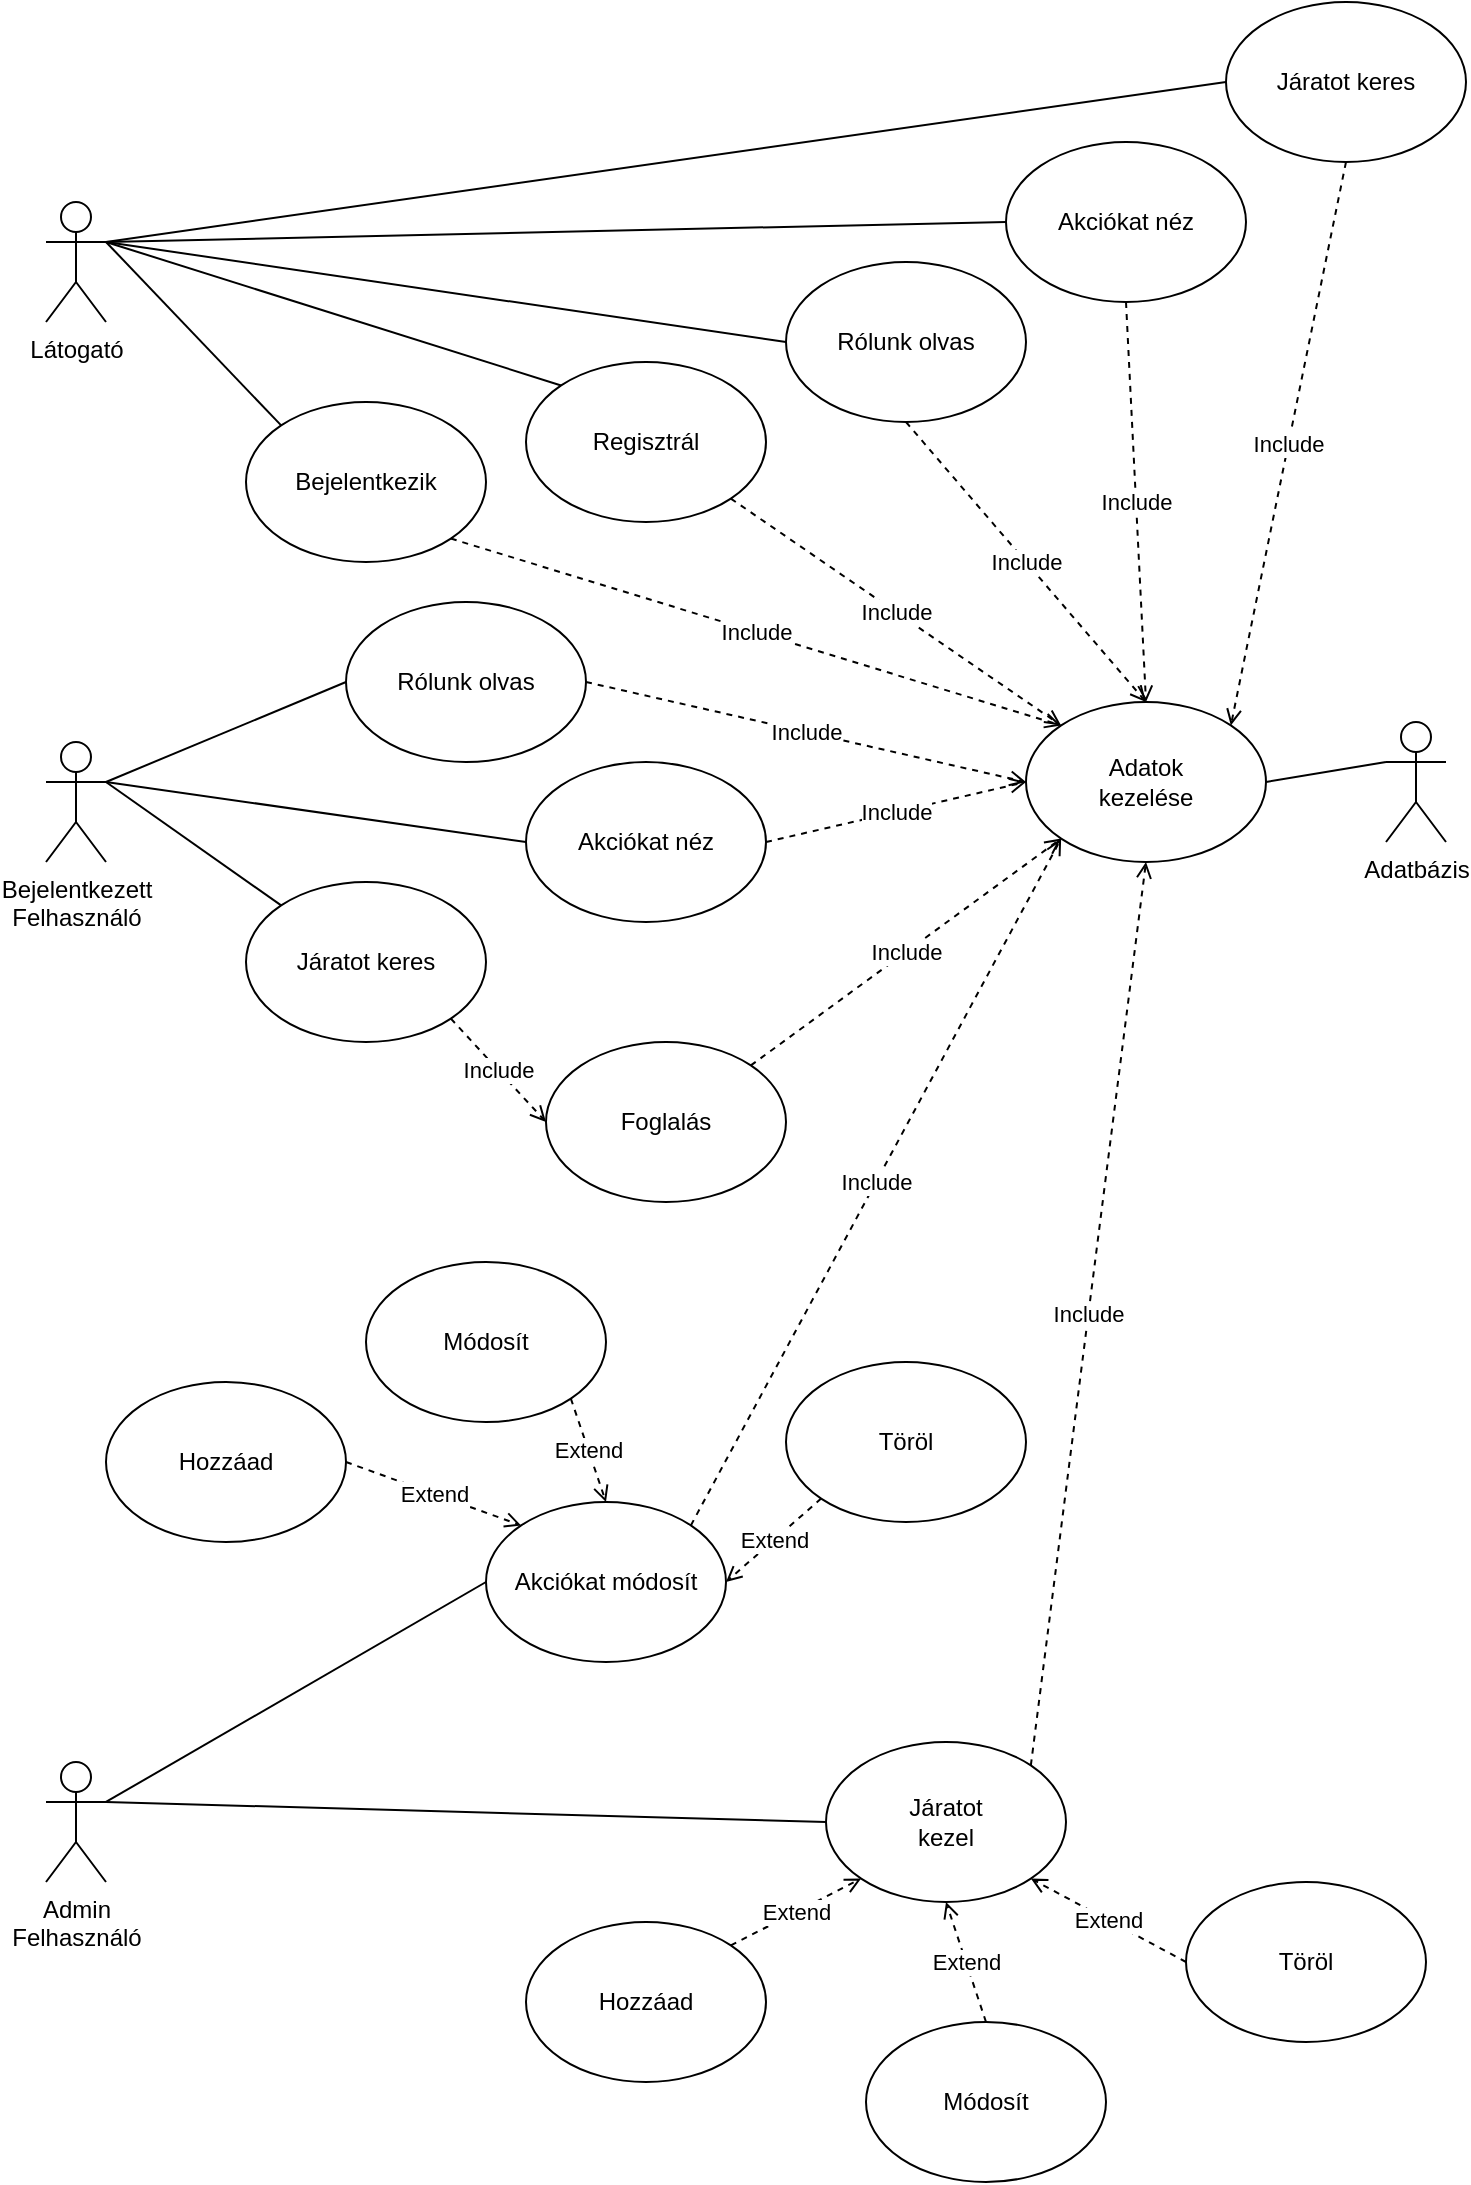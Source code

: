 <mxfile version="22.0.6" type="device">
  <diagram id="C5RBs43oDa-KdzZeNtuy" name="Page-1">
    <mxGraphModel dx="1009" dy="561" grid="1" gridSize="10" guides="1" tooltips="1" connect="1" arrows="1" fold="1" page="1" pageScale="1" pageWidth="827" pageHeight="1169" math="0" shadow="0">
      <root>
        <mxCell id="WIyWlLk6GJQsqaUBKTNV-0" />
        <mxCell id="WIyWlLk6GJQsqaUBKTNV-1" parent="WIyWlLk6GJQsqaUBKTNV-0" />
        <mxCell id="gT3451DP3q2zOtp7gb9K-0" value="Látogató" style="shape=umlActor;verticalLabelPosition=bottom;verticalAlign=top;html=1;outlineConnect=0;" vertex="1" parent="WIyWlLk6GJQsqaUBKTNV-1">
          <mxGeometry x="90" y="120" width="30" height="60" as="geometry" />
        </mxCell>
        <mxCell id="gT3451DP3q2zOtp7gb9K-3" value="Bejelentkezik" style="ellipse;whiteSpace=wrap;html=1;" vertex="1" parent="WIyWlLk6GJQsqaUBKTNV-1">
          <mxGeometry x="190" y="220" width="120" height="80" as="geometry" />
        </mxCell>
        <mxCell id="gT3451DP3q2zOtp7gb9K-4" value="Regisztrál" style="ellipse;whiteSpace=wrap;html=1;" vertex="1" parent="WIyWlLk6GJQsqaUBKTNV-1">
          <mxGeometry x="330" y="200" width="120" height="80" as="geometry" />
        </mxCell>
        <mxCell id="gT3451DP3q2zOtp7gb9K-5" value="Járatot keres" style="ellipse;whiteSpace=wrap;html=1;" vertex="1" parent="WIyWlLk6GJQsqaUBKTNV-1">
          <mxGeometry x="680" y="20" width="120" height="80" as="geometry" />
        </mxCell>
        <mxCell id="gT3451DP3q2zOtp7gb9K-6" value="Akciókat néz" style="ellipse;whiteSpace=wrap;html=1;" vertex="1" parent="WIyWlLk6GJQsqaUBKTNV-1">
          <mxGeometry x="570" y="90" width="120" height="80" as="geometry" />
        </mxCell>
        <mxCell id="gT3451DP3q2zOtp7gb9K-7" value="Rólunk olvas" style="ellipse;whiteSpace=wrap;html=1;" vertex="1" parent="WIyWlLk6GJQsqaUBKTNV-1">
          <mxGeometry x="460" y="150" width="120" height="80" as="geometry" />
        </mxCell>
        <mxCell id="gT3451DP3q2zOtp7gb9K-8" value="" style="endArrow=none;html=1;rounded=0;exitX=1;exitY=0.333;exitDx=0;exitDy=0;exitPerimeter=0;entryX=0;entryY=0.5;entryDx=0;entryDy=0;" edge="1" parent="WIyWlLk6GJQsqaUBKTNV-1" source="gT3451DP3q2zOtp7gb9K-0" target="gT3451DP3q2zOtp7gb9K-5">
          <mxGeometry width="50" height="50" relative="1" as="geometry">
            <mxPoint x="170" y="160" as="sourcePoint" />
            <mxPoint x="220" y="110" as="targetPoint" />
          </mxGeometry>
        </mxCell>
        <mxCell id="gT3451DP3q2zOtp7gb9K-10" value="" style="endArrow=none;html=1;rounded=0;exitX=1;exitY=0.333;exitDx=0;exitDy=0;exitPerimeter=0;entryX=0;entryY=0.5;entryDx=0;entryDy=0;" edge="1" parent="WIyWlLk6GJQsqaUBKTNV-1" source="gT3451DP3q2zOtp7gb9K-0" target="gT3451DP3q2zOtp7gb9K-6">
          <mxGeometry width="50" height="50" relative="1" as="geometry">
            <mxPoint x="130" y="150" as="sourcePoint" />
            <mxPoint x="220" y="70" as="targetPoint" />
          </mxGeometry>
        </mxCell>
        <mxCell id="gT3451DP3q2zOtp7gb9K-11" value="" style="endArrow=none;html=1;rounded=0;exitX=1;exitY=0.333;exitDx=0;exitDy=0;exitPerimeter=0;entryX=0;entryY=0.5;entryDx=0;entryDy=0;" edge="1" parent="WIyWlLk6GJQsqaUBKTNV-1" source="gT3451DP3q2zOtp7gb9K-0" target="gT3451DP3q2zOtp7gb9K-7">
          <mxGeometry width="50" height="50" relative="1" as="geometry">
            <mxPoint x="140" y="160" as="sourcePoint" />
            <mxPoint x="230" y="80" as="targetPoint" />
          </mxGeometry>
        </mxCell>
        <mxCell id="gT3451DP3q2zOtp7gb9K-12" value="" style="endArrow=none;html=1;rounded=0;exitX=1;exitY=0.333;exitDx=0;exitDy=0;exitPerimeter=0;entryX=0;entryY=0;entryDx=0;entryDy=0;" edge="1" parent="WIyWlLk6GJQsqaUBKTNV-1" source="gT3451DP3q2zOtp7gb9K-0" target="gT3451DP3q2zOtp7gb9K-4">
          <mxGeometry width="50" height="50" relative="1" as="geometry">
            <mxPoint x="150" y="170" as="sourcePoint" />
            <mxPoint x="240" y="90" as="targetPoint" />
          </mxGeometry>
        </mxCell>
        <mxCell id="gT3451DP3q2zOtp7gb9K-13" value="" style="endArrow=none;html=1;rounded=0;exitX=1;exitY=0.333;exitDx=0;exitDy=0;exitPerimeter=0;entryX=0;entryY=0;entryDx=0;entryDy=0;" edge="1" parent="WIyWlLk6GJQsqaUBKTNV-1" source="gT3451DP3q2zOtp7gb9K-0" target="gT3451DP3q2zOtp7gb9K-3">
          <mxGeometry width="50" height="50" relative="1" as="geometry">
            <mxPoint x="160" y="180" as="sourcePoint" />
            <mxPoint x="250" y="100" as="targetPoint" />
          </mxGeometry>
        </mxCell>
        <mxCell id="gT3451DP3q2zOtp7gb9K-14" value="Bejelentkezett&lt;br&gt;Felhasználó" style="shape=umlActor;verticalLabelPosition=bottom;verticalAlign=top;html=1;outlineConnect=0;" vertex="1" parent="WIyWlLk6GJQsqaUBKTNV-1">
          <mxGeometry x="90" y="390" width="30" height="60" as="geometry" />
        </mxCell>
        <mxCell id="gT3451DP3q2zOtp7gb9K-15" value="Járatot keres" style="ellipse;whiteSpace=wrap;html=1;" vertex="1" parent="WIyWlLk6GJQsqaUBKTNV-1">
          <mxGeometry x="190" y="460" width="120" height="80" as="geometry" />
        </mxCell>
        <mxCell id="gT3451DP3q2zOtp7gb9K-16" value="Akciókat néz" style="ellipse;whiteSpace=wrap;html=1;" vertex="1" parent="WIyWlLk6GJQsqaUBKTNV-1">
          <mxGeometry x="330" y="400" width="120" height="80" as="geometry" />
        </mxCell>
        <mxCell id="gT3451DP3q2zOtp7gb9K-17" value="Rólunk olvas" style="ellipse;whiteSpace=wrap;html=1;" vertex="1" parent="WIyWlLk6GJQsqaUBKTNV-1">
          <mxGeometry x="240" y="320" width="120" height="80" as="geometry" />
        </mxCell>
        <mxCell id="gT3451DP3q2zOtp7gb9K-18" value="" style="endArrow=none;html=1;rounded=0;exitX=1;exitY=0.333;exitDx=0;exitDy=0;exitPerimeter=0;entryX=0;entryY=0.5;entryDx=0;entryDy=0;" edge="1" parent="WIyWlLk6GJQsqaUBKTNV-1" source="gT3451DP3q2zOtp7gb9K-14" target="gT3451DP3q2zOtp7gb9K-17">
          <mxGeometry width="50" height="50" relative="1" as="geometry">
            <mxPoint x="180" y="430" as="sourcePoint" />
            <mxPoint x="290" y="370" as="targetPoint" />
          </mxGeometry>
        </mxCell>
        <mxCell id="gT3451DP3q2zOtp7gb9K-22" value="" style="endArrow=none;html=1;rounded=0;exitX=1;exitY=0.333;exitDx=0;exitDy=0;exitPerimeter=0;entryX=0;entryY=0;entryDx=0;entryDy=0;" edge="1" parent="WIyWlLk6GJQsqaUBKTNV-1" source="gT3451DP3q2zOtp7gb9K-14" target="gT3451DP3q2zOtp7gb9K-15">
          <mxGeometry width="50" height="50" relative="1" as="geometry">
            <mxPoint x="130" y="420" as="sourcePoint" />
            <mxPoint x="300" y="380" as="targetPoint" />
          </mxGeometry>
        </mxCell>
        <mxCell id="gT3451DP3q2zOtp7gb9K-23" value="" style="endArrow=none;html=1;rounded=0;exitX=1;exitY=0.333;exitDx=0;exitDy=0;exitPerimeter=0;entryX=0;entryY=0.5;entryDx=0;entryDy=0;" edge="1" parent="WIyWlLk6GJQsqaUBKTNV-1" source="gT3451DP3q2zOtp7gb9K-14" target="gT3451DP3q2zOtp7gb9K-16">
          <mxGeometry width="50" height="50" relative="1" as="geometry">
            <mxPoint x="140" y="430" as="sourcePoint" />
            <mxPoint x="310" y="390" as="targetPoint" />
          </mxGeometry>
        </mxCell>
        <mxCell id="gT3451DP3q2zOtp7gb9K-24" value="Adatok&lt;br&gt;kezelése" style="ellipse;whiteSpace=wrap;html=1;" vertex="1" parent="WIyWlLk6GJQsqaUBKTNV-1">
          <mxGeometry x="580" y="370" width="120" height="80" as="geometry" />
        </mxCell>
        <mxCell id="gT3451DP3q2zOtp7gb9K-25" value="Adatbázis" style="shape=umlActor;verticalLabelPosition=bottom;verticalAlign=top;html=1;outlineConnect=0;" vertex="1" parent="WIyWlLk6GJQsqaUBKTNV-1">
          <mxGeometry x="760" y="380" width="30" height="60" as="geometry" />
        </mxCell>
        <mxCell id="gT3451DP3q2zOtp7gb9K-26" value="" style="endArrow=none;html=1;rounded=0;exitX=1;exitY=0.5;exitDx=0;exitDy=0;entryX=0;entryY=0.333;entryDx=0;entryDy=0;entryPerimeter=0;" edge="1" parent="WIyWlLk6GJQsqaUBKTNV-1" source="gT3451DP3q2zOtp7gb9K-24" target="gT3451DP3q2zOtp7gb9K-25">
          <mxGeometry width="50" height="50" relative="1" as="geometry">
            <mxPoint x="710" y="350" as="sourcePoint" />
            <mxPoint x="760" y="300" as="targetPoint" />
          </mxGeometry>
        </mxCell>
        <mxCell id="gT3451DP3q2zOtp7gb9K-27" value="Admin&lt;br&gt;Felhasználó" style="shape=umlActor;verticalLabelPosition=bottom;verticalAlign=top;html=1;outlineConnect=0;" vertex="1" parent="WIyWlLk6GJQsqaUBKTNV-1">
          <mxGeometry x="90" y="900" width="30" height="60" as="geometry" />
        </mxCell>
        <mxCell id="gT3451DP3q2zOtp7gb9K-28" value="Járatot&lt;br&gt;kezel" style="ellipse;whiteSpace=wrap;html=1;" vertex="1" parent="WIyWlLk6GJQsqaUBKTNV-1">
          <mxGeometry x="480" y="890" width="120" height="80" as="geometry" />
        </mxCell>
        <mxCell id="gT3451DP3q2zOtp7gb9K-29" value="" style="endArrow=none;html=1;rounded=0;exitX=1;exitY=0.333;exitDx=0;exitDy=0;exitPerimeter=0;entryX=0;entryY=0.5;entryDx=0;entryDy=0;" edge="1" parent="WIyWlLk6GJQsqaUBKTNV-1" source="gT3451DP3q2zOtp7gb9K-27" target="gT3451DP3q2zOtp7gb9K-28">
          <mxGeometry width="50" height="50" relative="1" as="geometry">
            <mxPoint x="230" y="980" as="sourcePoint" />
            <mxPoint x="550" y="890" as="targetPoint" />
          </mxGeometry>
        </mxCell>
        <mxCell id="gT3451DP3q2zOtp7gb9K-30" value="Akciókat módosít" style="ellipse;whiteSpace=wrap;html=1;" vertex="1" parent="WIyWlLk6GJQsqaUBKTNV-1">
          <mxGeometry x="310" y="770" width="120" height="80" as="geometry" />
        </mxCell>
        <mxCell id="gT3451DP3q2zOtp7gb9K-31" value="" style="endArrow=none;html=1;rounded=0;exitX=1;exitY=0.333;exitDx=0;exitDy=0;exitPerimeter=0;entryX=0;entryY=0.5;entryDx=0;entryDy=0;" edge="1" parent="WIyWlLk6GJQsqaUBKTNV-1" source="gT3451DP3q2zOtp7gb9K-27" target="gT3451DP3q2zOtp7gb9K-30">
          <mxGeometry width="50" height="50" relative="1" as="geometry">
            <mxPoint x="190" y="875" as="sourcePoint" />
            <mxPoint x="240" y="825" as="targetPoint" />
          </mxGeometry>
        </mxCell>
        <mxCell id="gT3451DP3q2zOtp7gb9K-32" value="Hozzáad" style="ellipse;whiteSpace=wrap;html=1;" vertex="1" parent="WIyWlLk6GJQsqaUBKTNV-1">
          <mxGeometry x="330" y="980" width="120" height="80" as="geometry" />
        </mxCell>
        <mxCell id="gT3451DP3q2zOtp7gb9K-33" value="Módosít" style="ellipse;whiteSpace=wrap;html=1;" vertex="1" parent="WIyWlLk6GJQsqaUBKTNV-1">
          <mxGeometry x="500" y="1030" width="120" height="80" as="geometry" />
        </mxCell>
        <mxCell id="gT3451DP3q2zOtp7gb9K-34" value="Extend" style="endArrow=open;dashed=1;html=1;rounded=0;entryX=0;entryY=1;entryDx=0;entryDy=0;exitX=1;exitY=0;exitDx=0;exitDy=0;horizontal=1;startArrow=none;startFill=0;endFill=0;" edge="1" parent="WIyWlLk6GJQsqaUBKTNV-1" source="gT3451DP3q2zOtp7gb9K-32" target="gT3451DP3q2zOtp7gb9K-28">
          <mxGeometry width="50" height="50" relative="1" as="geometry">
            <mxPoint x="560" y="1180" as="sourcePoint" />
            <mxPoint x="610" y="1130" as="targetPoint" />
          </mxGeometry>
        </mxCell>
        <mxCell id="gT3451DP3q2zOtp7gb9K-35" value="Extend" style="endArrow=open;dashed=1;html=1;rounded=0;entryX=0.5;entryY=1;entryDx=0;entryDy=0;exitX=0.5;exitY=0;exitDx=0;exitDy=0;horizontal=1;startArrow=none;startFill=0;endFill=0;" edge="1" parent="WIyWlLk6GJQsqaUBKTNV-1" source="gT3451DP3q2zOtp7gb9K-33" target="gT3451DP3q2zOtp7gb9K-28">
          <mxGeometry width="50" height="50" relative="1" as="geometry">
            <mxPoint x="620" y="1020" as="sourcePoint" />
            <mxPoint x="610" y="960" as="targetPoint" />
          </mxGeometry>
        </mxCell>
        <mxCell id="gT3451DP3q2zOtp7gb9K-36" value="Töröl" style="ellipse;whiteSpace=wrap;html=1;" vertex="1" parent="WIyWlLk6GJQsqaUBKTNV-1">
          <mxGeometry x="660" y="960" width="120" height="80" as="geometry" />
        </mxCell>
        <mxCell id="gT3451DP3q2zOtp7gb9K-37" value="Extend" style="endArrow=open;dashed=1;html=1;rounded=0;exitX=0;exitY=0.5;exitDx=0;exitDy=0;horizontal=1;startArrow=none;startFill=0;endFill=0;entryX=1;entryY=1;entryDx=0;entryDy=0;" edge="1" parent="WIyWlLk6GJQsqaUBKTNV-1" source="gT3451DP3q2zOtp7gb9K-36" target="gT3451DP3q2zOtp7gb9K-28">
          <mxGeometry width="50" height="50" relative="1" as="geometry">
            <mxPoint x="660" y="1000" as="sourcePoint" />
            <mxPoint x="600" y="950" as="targetPoint" />
          </mxGeometry>
        </mxCell>
        <mxCell id="gT3451DP3q2zOtp7gb9K-38" value="Hozzáad" style="ellipse;whiteSpace=wrap;html=1;" vertex="1" parent="WIyWlLk6GJQsqaUBKTNV-1">
          <mxGeometry x="120" y="710" width="120" height="80" as="geometry" />
        </mxCell>
        <mxCell id="gT3451DP3q2zOtp7gb9K-39" value="Módosít" style="ellipse;whiteSpace=wrap;html=1;" vertex="1" parent="WIyWlLk6GJQsqaUBKTNV-1">
          <mxGeometry x="250" y="650" width="120" height="80" as="geometry" />
        </mxCell>
        <mxCell id="gT3451DP3q2zOtp7gb9K-40" value="Extend" style="endArrow=open;dashed=1;html=1;rounded=0;entryX=0;entryY=0;entryDx=0;entryDy=0;exitX=1;exitY=0.5;exitDx=0;exitDy=0;horizontal=1;startArrow=none;startFill=0;endFill=0;" edge="1" parent="WIyWlLk6GJQsqaUBKTNV-1" source="gT3451DP3q2zOtp7gb9K-38" target="gT3451DP3q2zOtp7gb9K-30">
          <mxGeometry width="50" height="50" relative="1" as="geometry">
            <mxPoint x="200" y="1270" as="sourcePoint" />
            <mxPoint x="170" y="1060" as="targetPoint" />
          </mxGeometry>
        </mxCell>
        <mxCell id="gT3451DP3q2zOtp7gb9K-41" value="Extend" style="endArrow=open;dashed=1;html=1;rounded=0;entryX=0.5;entryY=0;entryDx=0;entryDy=0;exitX=1;exitY=1;exitDx=0;exitDy=0;horizontal=1;startArrow=none;startFill=0;endFill=0;" edge="1" parent="WIyWlLk6GJQsqaUBKTNV-1" source="gT3451DP3q2zOtp7gb9K-39" target="gT3451DP3q2zOtp7gb9K-30">
          <mxGeometry width="50" height="50" relative="1" as="geometry">
            <mxPoint x="260" y="1110" as="sourcePoint" />
            <mxPoint x="212" y="1048" as="targetPoint" />
          </mxGeometry>
        </mxCell>
        <mxCell id="gT3451DP3q2zOtp7gb9K-42" value="Töröl" style="ellipse;whiteSpace=wrap;html=1;" vertex="1" parent="WIyWlLk6GJQsqaUBKTNV-1">
          <mxGeometry x="460" y="700" width="120" height="80" as="geometry" />
        </mxCell>
        <mxCell id="gT3451DP3q2zOtp7gb9K-43" value="Extend" style="endArrow=open;dashed=1;html=1;rounded=0;exitX=0;exitY=1;exitDx=0;exitDy=0;horizontal=1;startArrow=none;startFill=0;endFill=0;entryX=1;entryY=0.5;entryDx=0;entryDy=0;" edge="1" parent="WIyWlLk6GJQsqaUBKTNV-1" source="gT3451DP3q2zOtp7gb9K-42" target="gT3451DP3q2zOtp7gb9K-30">
          <mxGeometry width="50" height="50" relative="1" as="geometry">
            <mxPoint x="306" y="1082" as="sourcePoint" />
            <mxPoint x="230" y="1020" as="targetPoint" />
          </mxGeometry>
        </mxCell>
        <mxCell id="gT3451DP3q2zOtp7gb9K-46" value="Include" style="endArrow=open;dashed=1;html=1;rounded=0;horizontal=1;startArrow=none;startFill=0;endFill=0;exitX=1;exitY=0;exitDx=0;exitDy=0;entryX=0;entryY=1;entryDx=0;entryDy=0;" edge="1" parent="WIyWlLk6GJQsqaUBKTNV-1" source="gT3451DP3q2zOtp7gb9K-30" target="gT3451DP3q2zOtp7gb9K-24">
          <mxGeometry width="50" height="50" relative="1" as="geometry">
            <mxPoint x="610" y="530" as="sourcePoint" />
            <mxPoint x="680" y="610" as="targetPoint" />
          </mxGeometry>
        </mxCell>
        <mxCell id="gT3451DP3q2zOtp7gb9K-48" value="Include" style="endArrow=open;dashed=1;html=1;rounded=0;horizontal=1;startArrow=none;startFill=0;endFill=0;entryX=0.5;entryY=1;entryDx=0;entryDy=0;exitX=1;exitY=0;exitDx=0;exitDy=0;" edge="1" parent="WIyWlLk6GJQsqaUBKTNV-1" source="gT3451DP3q2zOtp7gb9K-28" target="gT3451DP3q2zOtp7gb9K-24">
          <mxGeometry width="50" height="50" relative="1" as="geometry">
            <mxPoint x="560" y="830" as="sourcePoint" />
            <mxPoint x="646" y="470" as="targetPoint" />
          </mxGeometry>
        </mxCell>
        <mxCell id="gT3451DP3q2zOtp7gb9K-49" value="Include" style="endArrow=open;dashed=1;html=1;rounded=0;horizontal=1;startArrow=none;startFill=0;endFill=0;exitX=1;exitY=1;exitDx=0;exitDy=0;entryX=0;entryY=0;entryDx=0;entryDy=0;" edge="1" parent="WIyWlLk6GJQsqaUBKTNV-1" source="gT3451DP3q2zOtp7gb9K-3" target="gT3451DP3q2zOtp7gb9K-24">
          <mxGeometry width="50" height="50" relative="1" as="geometry">
            <mxPoint x="464" y="464" as="sourcePoint" />
            <mxPoint x="660" y="200" as="targetPoint" />
          </mxGeometry>
        </mxCell>
        <mxCell id="gT3451DP3q2zOtp7gb9K-50" value="Include" style="endArrow=open;dashed=1;html=1;rounded=0;horizontal=1;startArrow=none;startFill=0;endFill=0;exitX=1;exitY=1;exitDx=0;exitDy=0;entryX=0;entryY=0;entryDx=0;entryDy=0;" edge="1" parent="WIyWlLk6GJQsqaUBKTNV-1" source="gT3451DP3q2zOtp7gb9K-4" target="gT3451DP3q2zOtp7gb9K-24">
          <mxGeometry width="50" height="50" relative="1" as="geometry">
            <mxPoint x="430" y="226" as="sourcePoint" />
            <mxPoint x="736" y="320" as="targetPoint" />
          </mxGeometry>
        </mxCell>
        <mxCell id="gT3451DP3q2zOtp7gb9K-51" value="Include" style="endArrow=open;dashed=1;html=1;rounded=0;horizontal=1;startArrow=none;startFill=0;endFill=0;exitX=0.5;exitY=1;exitDx=0;exitDy=0;entryX=0.5;entryY=0;entryDx=0;entryDy=0;" edge="1" parent="WIyWlLk6GJQsqaUBKTNV-1" source="gT3451DP3q2zOtp7gb9K-7" target="gT3451DP3q2zOtp7gb9K-24">
          <mxGeometry width="50" height="50" relative="1" as="geometry">
            <mxPoint x="534" y="250" as="sourcePoint" />
            <mxPoint x="840" y="344" as="targetPoint" />
          </mxGeometry>
        </mxCell>
        <mxCell id="gT3451DP3q2zOtp7gb9K-52" value="Include" style="endArrow=open;dashed=1;html=1;rounded=0;horizontal=1;startArrow=none;startFill=0;endFill=0;exitX=0.5;exitY=1;exitDx=0;exitDy=0;" edge="1" parent="WIyWlLk6GJQsqaUBKTNV-1" source="gT3451DP3q2zOtp7gb9K-6">
          <mxGeometry width="50" height="50" relative="1" as="geometry">
            <mxPoint x="530" y="240" as="sourcePoint" />
            <mxPoint x="640" y="370" as="targetPoint" />
          </mxGeometry>
        </mxCell>
        <mxCell id="gT3451DP3q2zOtp7gb9K-53" value="Include" style="endArrow=open;dashed=1;html=1;rounded=0;horizontal=1;startArrow=none;startFill=0;endFill=0;exitX=0.5;exitY=1;exitDx=0;exitDy=0;entryX=1;entryY=0;entryDx=0;entryDy=0;" edge="1" parent="WIyWlLk6GJQsqaUBKTNV-1" source="gT3451DP3q2zOtp7gb9K-5" target="gT3451DP3q2zOtp7gb9K-24">
          <mxGeometry width="50" height="50" relative="1" as="geometry">
            <mxPoint x="540" y="250" as="sourcePoint" />
            <mxPoint x="660" y="390" as="targetPoint" />
          </mxGeometry>
        </mxCell>
        <mxCell id="gT3451DP3q2zOtp7gb9K-54" value="Include" style="endArrow=open;dashed=1;html=1;rounded=0;horizontal=1;startArrow=none;startFill=0;endFill=0;exitX=1;exitY=0.5;exitDx=0;exitDy=0;entryX=0;entryY=0.5;entryDx=0;entryDy=0;" edge="1" parent="WIyWlLk6GJQsqaUBKTNV-1" source="gT3451DP3q2zOtp7gb9K-17" target="gT3451DP3q2zOtp7gb9K-24">
          <mxGeometry width="50" height="50" relative="1" as="geometry">
            <mxPoint x="302" y="298" as="sourcePoint" />
            <mxPoint x="608" y="392" as="targetPoint" />
          </mxGeometry>
        </mxCell>
        <mxCell id="gT3451DP3q2zOtp7gb9K-55" value="Include" style="endArrow=open;dashed=1;html=1;rounded=0;horizontal=1;startArrow=none;startFill=0;endFill=0;exitX=1;exitY=0.5;exitDx=0;exitDy=0;" edge="1" parent="WIyWlLk6GJQsqaUBKTNV-1" source="gT3451DP3q2zOtp7gb9K-16">
          <mxGeometry width="50" height="50" relative="1" as="geometry">
            <mxPoint x="370" y="370" as="sourcePoint" />
            <mxPoint x="580" y="410" as="targetPoint" />
          </mxGeometry>
        </mxCell>
        <mxCell id="gT3451DP3q2zOtp7gb9K-56" value="Foglalás" style="ellipse;whiteSpace=wrap;html=1;" vertex="1" parent="WIyWlLk6GJQsqaUBKTNV-1">
          <mxGeometry x="340" y="540" width="120" height="80" as="geometry" />
        </mxCell>
        <mxCell id="gT3451DP3q2zOtp7gb9K-57" value="Include" style="endArrow=open;dashed=1;html=1;rounded=0;horizontal=1;startArrow=none;startFill=0;endFill=0;exitX=1;exitY=1;exitDx=0;exitDy=0;entryX=0;entryY=0.5;entryDx=0;entryDy=0;" edge="1" parent="WIyWlLk6GJQsqaUBKTNV-1" source="gT3451DP3q2zOtp7gb9K-15" target="gT3451DP3q2zOtp7gb9K-56">
          <mxGeometry width="50" height="50" relative="1" as="geometry">
            <mxPoint x="460" y="450" as="sourcePoint" />
            <mxPoint x="590" y="420" as="targetPoint" />
          </mxGeometry>
        </mxCell>
        <mxCell id="gT3451DP3q2zOtp7gb9K-58" value="Include" style="endArrow=open;dashed=1;html=1;rounded=0;horizontal=1;startArrow=none;startFill=0;endFill=0;exitX=1;exitY=0;exitDx=0;exitDy=0;entryX=0;entryY=1;entryDx=0;entryDy=0;" edge="1" parent="WIyWlLk6GJQsqaUBKTNV-1" source="gT3451DP3q2zOtp7gb9K-56" target="gT3451DP3q2zOtp7gb9K-24">
          <mxGeometry width="50" height="50" relative="1" as="geometry">
            <mxPoint x="470" y="460" as="sourcePoint" />
            <mxPoint x="550" y="450" as="targetPoint" />
          </mxGeometry>
        </mxCell>
      </root>
    </mxGraphModel>
  </diagram>
</mxfile>
